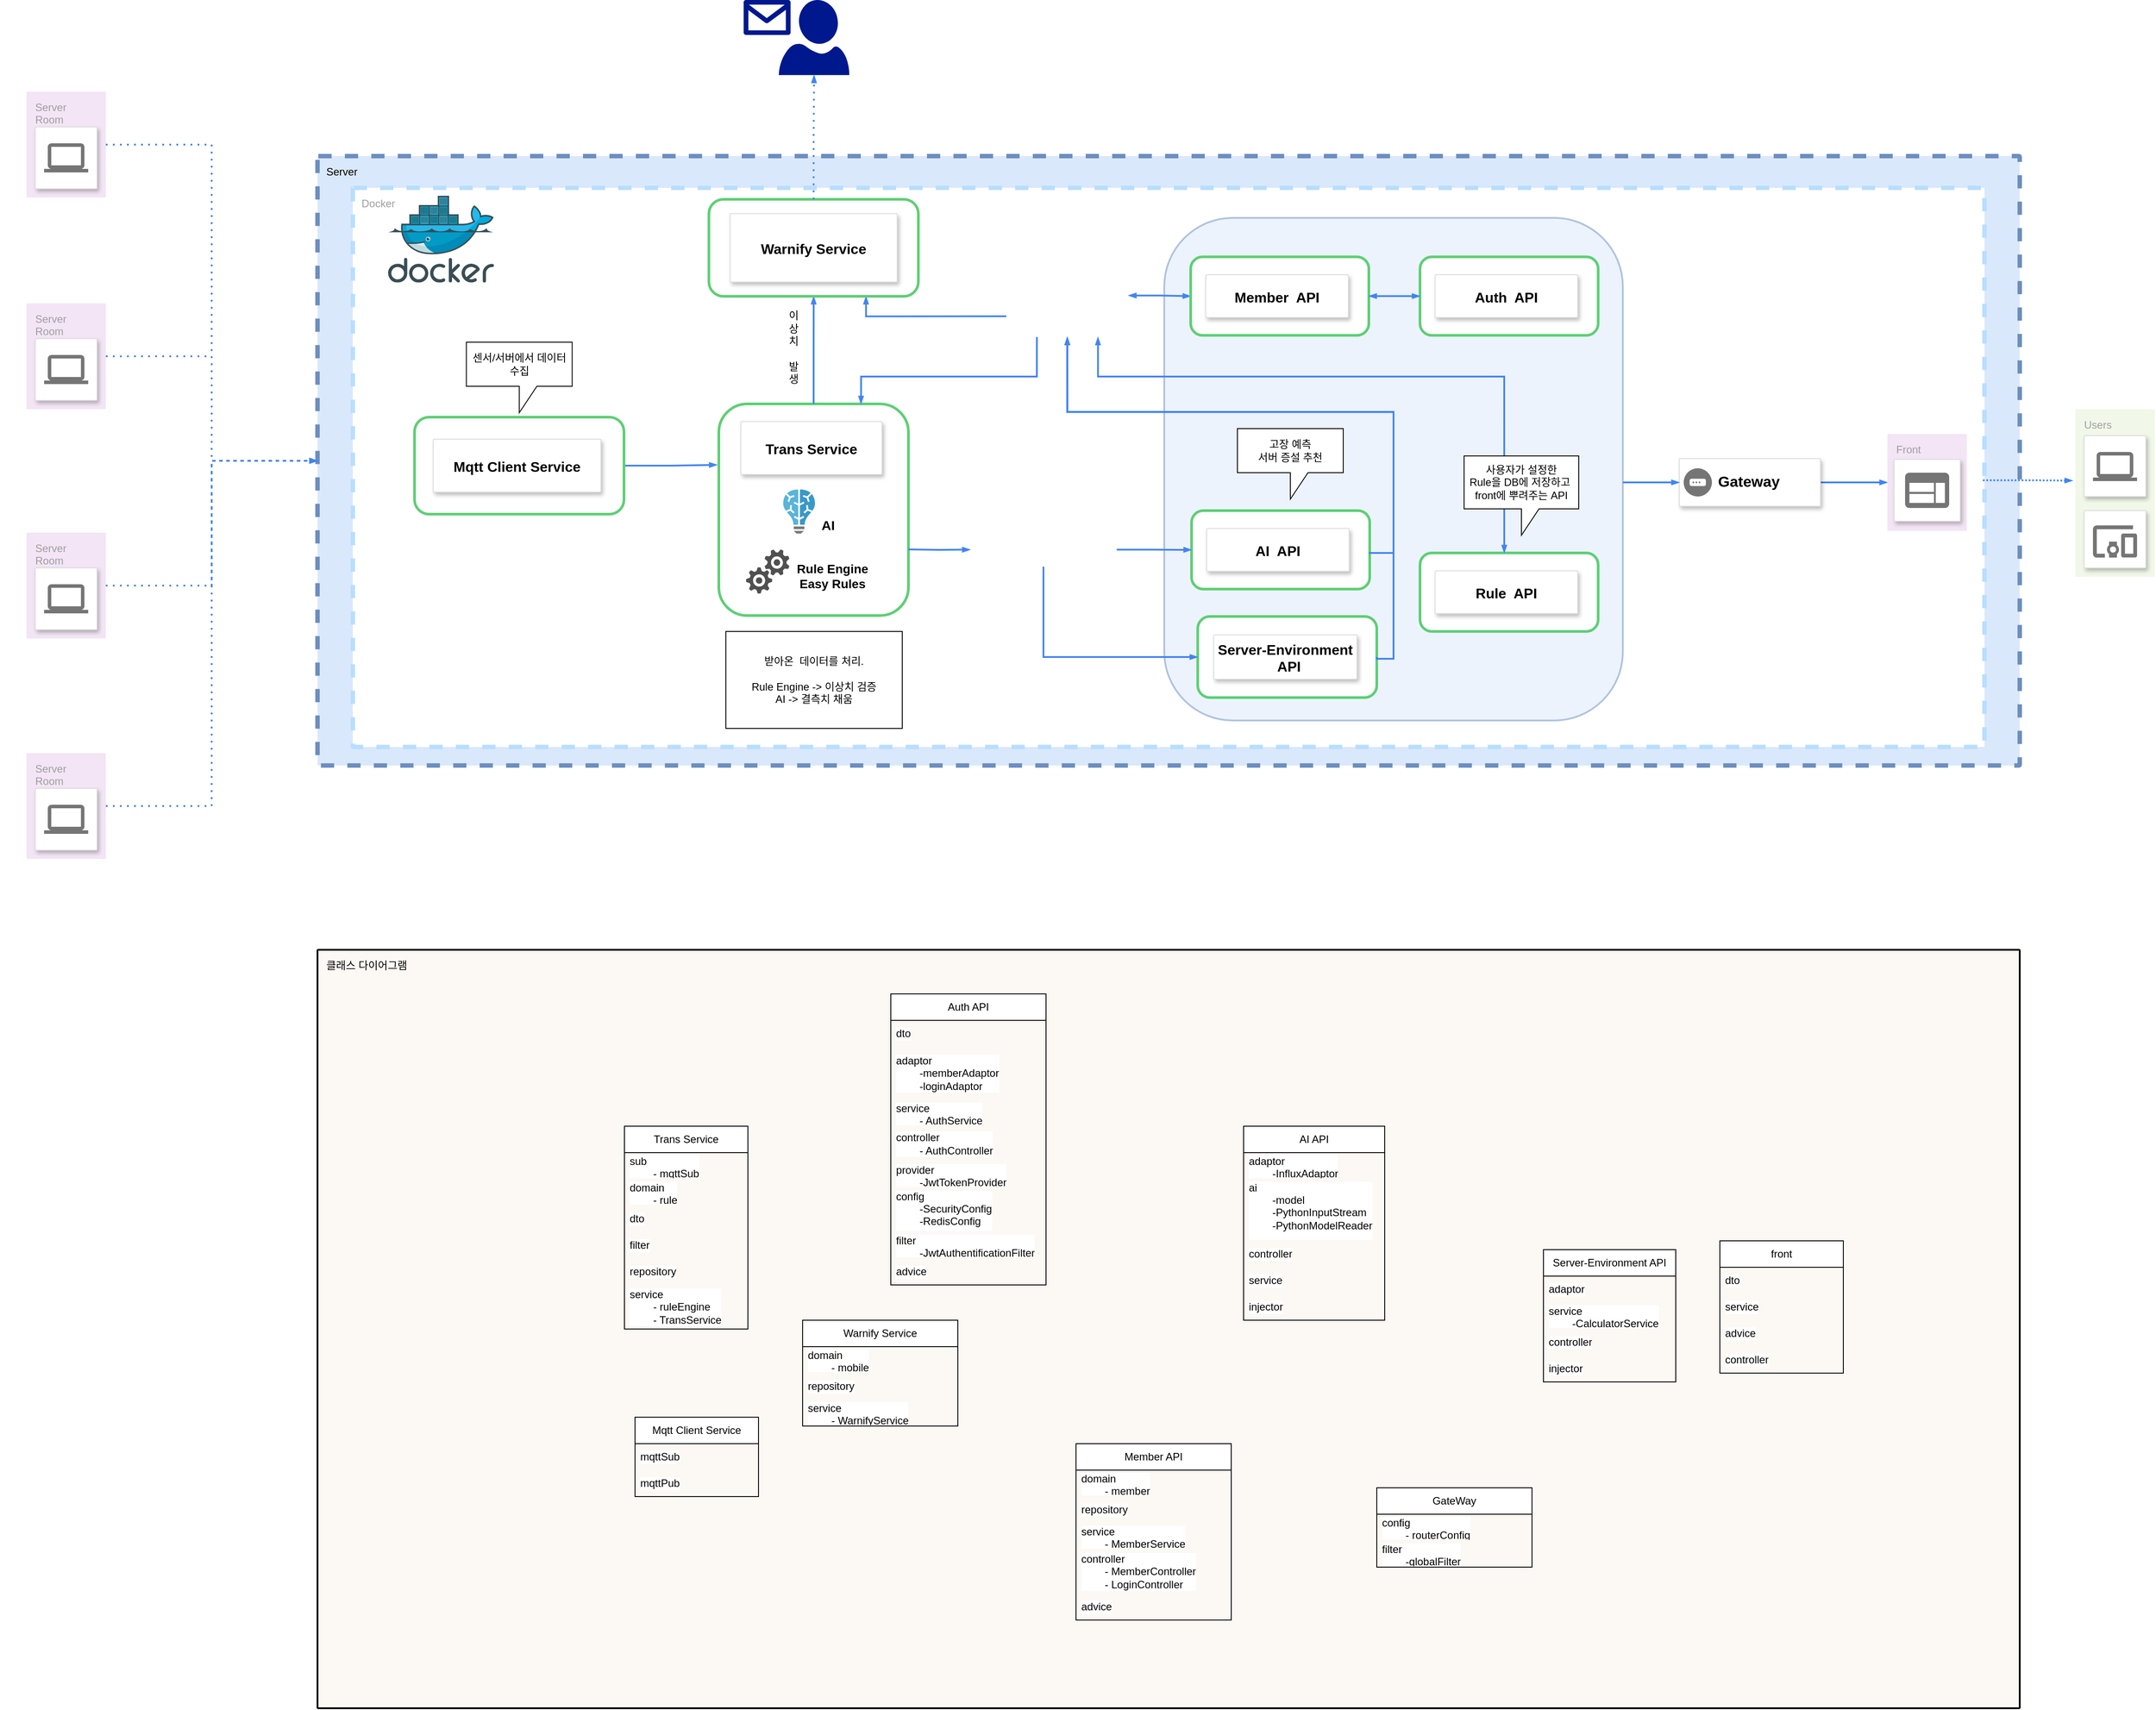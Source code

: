 <mxfile version="26.2.13">
  <diagram id="d1ab7348-05c3-a1e3-ca4d-12c340fd6b49" name="Page-1">
    <mxGraphModel dx="3254" dy="2054" grid="1" gridSize="10" guides="1" tooltips="1" connect="1" arrows="1" fold="1" page="0" pageScale="1" pageWidth="1169" pageHeight="827" background="none" math="0" shadow="0" adaptiveColors="simple">
      <root>
        <mxCell id="0" />
        <mxCell id="1" parent="0" />
        <mxCell id="696WYPcEFye4loeyr3mc-1" value="Server&lt;br&gt;&lt;div&gt;&lt;br&gt;&lt;/div&gt;" style="sketch=0;points=[[0,0,0],[0.25,0,0],[0.5,0,0],[0.75,0,0],[1,0,0],[1,0.25,0],[1,0.5,0],[1,0.75,0],[1,1,0],[0.75,1,0],[0.5,1,0],[0.25,1,0],[0,1,0],[0,0.75,0],[0,0.5,0],[0,0.25,0]];rounded=1;absoluteArcSize=1;arcSize=2;html=1;strokeColor=#6c8ebf;shadow=0;dashed=1;fontSize=12;align=left;verticalAlign=top;spacing=10;spacingTop=-4;whiteSpace=wrap;fillColor=#dae8fc;strokeWidth=5;" parent="1" vertex="1">
          <mxGeometry x="130" y="-10" width="1930" height="691" as="geometry" />
        </mxCell>
        <mxCell id="ItV2FaSNyb-uXS4h-aJt-2" value="Docker&lt;div&gt;&lt;br&gt;&lt;/div&gt;" style="sketch=0;points=[[0,0,0],[0.25,0,0],[0.5,0,0],[0.75,0,0],[1,0,0],[1,0.25,0],[1,0.5,0],[1,0.75,0],[1,1,0],[0.75,1,0],[0.5,1,0],[0.25,1,0],[0,1,0],[0,0.75,0],[0,0.5,0],[0,0.25,0]];rounded=1;absoluteArcSize=1;arcSize=2;html=1;strokeColor=light-dark(#B8DEFF,#EDEDED);gradientColor=none;shadow=0;dashed=1;fontSize=12;fontColor=#9E9E9E;align=left;verticalAlign=top;spacing=10;spacingTop=-4;whiteSpace=wrap;fillColor=default;strokeWidth=5;" parent="1" vertex="1">
          <mxGeometry x="170" y="26" width="1850" height="634" as="geometry" />
        </mxCell>
        <mxCell id="63r2pbOIBmmk4n4JjOok-13" value="" style="rounded=1;whiteSpace=wrap;html=1;strokeColor=#5ECF75;strokeWidth=3;fontColor=#5ECF75;" parent="1" vertex="1">
          <mxGeometry x="585" y="271" width="215" height="240" as="geometry" />
        </mxCell>
        <mxCell id="SU1acnZ5uy_IHtQN52sj-89" style="edgeStyle=orthogonalEdgeStyle;shape=connector;rounded=0;orthogonalLoop=1;jettySize=auto;html=1;dashed=0;strokeColor=#4284F3;strokeWidth=2;align=center;verticalAlign=middle;fontFamily=Helvetica;fontSize=12;fontColor=#000000;labelBackgroundColor=none;startArrow=none;startFill=0;startSize=4;endArrow=blockThin;endFill=1;endSize=4;" parent="1" source="63r2pbOIBmmk4n4JjOok-13" target="63r2pbOIBmmk4n4JjOok-22" edge="1">
          <mxGeometry relative="1" as="geometry">
            <mxPoint x="688.835" y="415.6" as="sourcePoint" />
            <mxPoint x="689" y="523" as="targetPoint" />
          </mxGeometry>
        </mxCell>
        <mxCell id="SU1acnZ5uy_IHtQN52sj-56" value="" style="group" parent="1" vertex="1" connectable="0">
          <mxGeometry x="-200" y="157" width="90" height="120" as="geometry" />
        </mxCell>
        <mxCell id="3ZfG_3-aHI2Txs_DAWEP-421" value="Server&lt;div&gt;Room&lt;/div&gt;" style="rounded=1;absoluteArcSize=1;arcSize=2;html=1;strokeColor=none;gradientColor=none;shadow=0;dashed=0;strokeColor=none;fontSize=12;fontColor=#9E9E9E;align=left;verticalAlign=top;spacing=10;spacingTop=-4;fillColor=#F3E5F5;" parent="SU1acnZ5uy_IHtQN52sj-56" vertex="1">
          <mxGeometry width="90" height="120" as="geometry" />
        </mxCell>
        <mxCell id="3ZfG_3-aHI2Txs_DAWEP-422" value="" style="strokeColor=#dddddd;fillColor=#ffffff;shadow=1;strokeWidth=1;rounded=1;absoluteArcSize=1;arcSize=2;labelPosition=center;verticalLabelPosition=middle;align=center;verticalAlign=bottom;spacingLeft=0;fontColor=#999999;fontSize=12;whiteSpace=wrap;spacingBottom=2;html=1;" parent="SU1acnZ5uy_IHtQN52sj-56" vertex="1">
          <mxGeometry x="10" y="40" width="70" height="70" as="geometry" />
        </mxCell>
        <mxCell id="3ZfG_3-aHI2Txs_DAWEP-423" value="" style="dashed=0;connectable=0;html=1;fillColor=#757575;strokeColor=none;shape=mxgraph.gcp2.laptop;part=1;" parent="3ZfG_3-aHI2Txs_DAWEP-422" vertex="1">
          <mxGeometry x="0.5" width="50" height="33" relative="1" as="geometry">
            <mxPoint x="-25" y="18.5" as="offset" />
          </mxGeometry>
        </mxCell>
        <mxCell id="63r2pbOIBmmk4n4JjOok-1" value="" style="shape=image;verticalLabelPosition=bottom;labelBackgroundColor=default;verticalAlign=top;aspect=fixed;imageAspect=0;image=https://img1.daumcdn.net/thumb/R800x0/?scode=mtistory2&amp;fname=https%3A%2F%2Fblog.kakaocdn.net%2Fdn%2FXJgiE%2FbtsHU6pj7nF%2FYIDEYiz4FnubGAS3pkNEwK%2Fimg.png;" parent="1" vertex="1">
          <mxGeometry x="-230" y="80.0" width="160.33" height="74" as="geometry" />
        </mxCell>
        <mxCell id="63r2pbOIBmmk4n4JjOok-92" style="edgeStyle=orthogonalEdgeStyle;shape=connector;rounded=0;orthogonalLoop=1;jettySize=auto;html=1;dashed=0;strokeColor=#4284F3;strokeWidth=2;align=center;verticalAlign=middle;fontFamily=Helvetica;fontSize=12;fontColor=default;labelBackgroundColor=default;startSize=4;endArrow=blockThin;endFill=1;endSize=4;" parent="1" source="z7NiXECVrPjFXj3bx5df-1" edge="1">
          <mxGeometry relative="1" as="geometry">
            <mxPoint x="1910" y="360.0" as="targetPoint" />
          </mxGeometry>
        </mxCell>
        <mxCell id="z7NiXECVrPjFXj3bx5df-1" value="" style="strokeColor=#dddddd;shadow=1;strokeWidth=1;rounded=1;absoluteArcSize=1;arcSize=2;" parent="1" vertex="1">
          <mxGeometry x="1674" y="333" width="160" height="54" as="geometry" />
        </mxCell>
        <mxCell id="z7NiXECVrPjFXj3bx5df-2" value="&lt;font style=&quot;font-size: 17px;&quot;&gt;&lt;b style=&quot;&quot;&gt;Gateway&lt;/b&gt;&lt;/font&gt;" style="sketch=0;dashed=0;connectable=0;html=1;fillColor=#757575;strokeColor=none;shape=mxgraph.gcp2.gateway;part=1;labelPosition=right;verticalLabelPosition=middle;align=left;verticalAlign=middle;spacingLeft=5;fontSize=12;" parent="z7NiXECVrPjFXj3bx5df-1" vertex="1">
          <mxGeometry y="0.5" width="32" height="32" relative="1" as="geometry">
            <mxPoint x="5" y="-16" as="offset" />
          </mxGeometry>
        </mxCell>
        <mxCell id="63r2pbOIBmmk4n4JjOok-4" value="센서/서버에서 데이터 수집" style="shape=callout;whiteSpace=wrap;html=1;perimeter=calloutPerimeter;" parent="1" vertex="1">
          <mxGeometry x="298.75" y="201" width="120" height="80" as="geometry" />
        </mxCell>
        <mxCell id="63r2pbOIBmmk4n4JjOok-7" value="" style="image;sketch=0;aspect=fixed;html=1;points=[];align=center;fontSize=12;image=img/lib/mscae/Docker.svg;" parent="1" vertex="1">
          <mxGeometry x="210" y="35" width="120" height="98.4" as="geometry" />
        </mxCell>
        <mxCell id="63r2pbOIBmmk4n4JjOok-8" style="edgeStyle=orthogonalEdgeStyle;shape=connector;rounded=0;orthogonalLoop=1;jettySize=auto;html=1;dashed=0;strokeColor=#4284F3;strokeWidth=2;align=center;verticalAlign=middle;fontFamily=Helvetica;fontSize=12;fontColor=#000000;labelBackgroundColor=none;startArrow=none;startFill=0;startSize=4;endArrow=blockThin;endFill=1;endSize=4;exitX=1;exitY=0.5;exitDx=0;exitDy=0;entryX=-0.009;entryY=0.288;entryDx=0;entryDy=0;entryPerimeter=0;" parent="1" source="696WYPcEFye4loeyr3mc-23" target="63r2pbOIBmmk4n4JjOok-13" edge="1">
          <mxGeometry relative="1" as="geometry">
            <mxPoint x="521.29" y="339.75" as="sourcePoint" />
            <mxPoint x="580" y="340" as="targetPoint" />
          </mxGeometry>
        </mxCell>
        <mxCell id="63r2pbOIBmmk4n4JjOok-18" value="Trans Service" style="strokeColor=#dddddd;shadow=1;strokeWidth=1;rounded=1;absoluteArcSize=1;arcSize=2;fontSize=16;fontStyle=1" parent="1" vertex="1">
          <mxGeometry x="610" y="291" width="160" height="60" as="geometry" />
        </mxCell>
        <mxCell id="63r2pbOIBmmk4n4JjOok-19" value="" style="group" parent="1" vertex="1" connectable="0">
          <mxGeometry x="653.51" y="368" width="100" height="60" as="geometry" />
        </mxCell>
        <mxCell id="63r2pbOIBmmk4n4JjOok-14" value="" style="image;sketch=0;aspect=fixed;html=1;points=[];align=center;fontSize=12;image=img/lib/mscae/Batch_AI.svg;" parent="63r2pbOIBmmk4n4JjOok-19" vertex="1">
          <mxGeometry x="4.5" width="36" height="50" as="geometry" />
        </mxCell>
        <mxCell id="63r2pbOIBmmk4n4JjOok-16" value="&lt;font style=&quot;font-size: 15px;&quot;&gt;&lt;b&gt;AI&lt;/b&gt;&lt;/font&gt;" style="text;html=1;align=center;verticalAlign=middle;whiteSpace=wrap;rounded=0;" parent="63r2pbOIBmmk4n4JjOok-19" vertex="1">
          <mxGeometry x="9" y="19.62" width="92" height="40.38" as="geometry" />
        </mxCell>
        <mxCell id="63r2pbOIBmmk4n4JjOok-20" value="" style="group" parent="1" vertex="1" connectable="0">
          <mxGeometry x="616" y="436" width="148" height="50" as="geometry" />
        </mxCell>
        <mxCell id="63r2pbOIBmmk4n4JjOok-9" value="" style="sketch=0;pointerEvents=1;shadow=0;dashed=0;html=1;strokeColor=none;labelPosition=center;verticalLabelPosition=bottom;verticalAlign=top;align=center;fillColor=#505050;shape=mxgraph.mscae.oms.services" parent="63r2pbOIBmmk4n4JjOok-20" vertex="1">
          <mxGeometry width="49" height="50" as="geometry" />
        </mxCell>
        <mxCell id="63r2pbOIBmmk4n4JjOok-15" value="&lt;font style=&quot;font-size: 14px;&quot;&gt;&lt;b style=&quot;&quot;&gt;Rule Engine&lt;/b&gt;&lt;/font&gt;&lt;div&gt;&lt;font style=&quot;font-size: 14px;&quot;&gt;&lt;b style=&quot;&quot;&gt;Easy Rules&lt;/b&gt;&lt;/font&gt;&lt;/div&gt;" style="text;html=1;align=center;verticalAlign=middle;whiteSpace=wrap;rounded=0;" parent="63r2pbOIBmmk4n4JjOok-20" vertex="1">
          <mxGeometry x="48" y="9.62" width="100" height="40.38" as="geometry" />
        </mxCell>
        <mxCell id="63r2pbOIBmmk4n4JjOok-23" value="이&lt;div&gt;상&lt;/div&gt;&lt;div&gt;치&lt;/div&gt;&lt;div&gt;&lt;br&gt;&lt;/div&gt;&lt;div&gt;발&lt;/div&gt;&lt;div&gt;생&lt;/div&gt;" style="text;html=1;align=center;verticalAlign=middle;whiteSpace=wrap;rounded=0;" parent="1" vertex="1">
          <mxGeometry x="640" y="157" width="60" height="100" as="geometry" />
        </mxCell>
        <mxCell id="63r2pbOIBmmk4n4JjOok-29" value="" style="sketch=0;aspect=fixed;pointerEvents=1;shadow=0;dashed=0;html=1;strokeColor=none;labelPosition=center;verticalLabelPosition=bottom;verticalAlign=top;align=center;fillColor=#00188D;shape=mxgraph.azure.message2;fontFamily=Helvetica;fontSize=12;fontColor=default;labelBackgroundColor=default;" parent="1" vertex="1">
          <mxGeometry x="613" y="-187" width="53.51" height="39.6" as="geometry" />
        </mxCell>
        <mxCell id="63r2pbOIBmmk4n4JjOok-31" value="" style="sketch=0;aspect=fixed;pointerEvents=1;shadow=0;dashed=0;html=1;strokeColor=none;labelPosition=center;verticalLabelPosition=bottom;verticalAlign=top;align=center;fillColor=#00188D;shape=mxgraph.azure.user;fontFamily=Helvetica;fontSize=12;fontColor=default;labelBackgroundColor=default;" parent="1" vertex="1">
          <mxGeometry x="653" y="-187" width="80" height="85.1" as="geometry" />
        </mxCell>
        <mxCell id="63r2pbOIBmmk4n4JjOok-82" value="" style="rounded=1;whiteSpace=wrap;html=1;fontFamily=Helvetica;fontSize=12;labelBackgroundColor=default;strokeWidth=2;fillColor=#dae8fc;strokeColor=#6c8ebf;opacity=50;" parent="1" vertex="1">
          <mxGeometry x="1090" y="60" width="520" height="570" as="geometry" />
        </mxCell>
        <mxCell id="63r2pbOIBmmk4n4JjOok-73" style="edgeStyle=orthogonalEdgeStyle;shape=connector;rounded=0;orthogonalLoop=1;jettySize=auto;html=1;exitX=1;exitY=0.5;exitDx=0;exitDy=0;dashed=0;strokeColor=#4284F3;strokeWidth=2;align=center;verticalAlign=middle;fontFamily=Helvetica;fontSize=12;fontColor=default;labelBackgroundColor=default;startSize=4;endArrow=blockThin;endFill=1;endSize=4;startArrow=blockThin;startFill=1;" parent="1" source="63r2pbOIBmmk4n4JjOok-33" target="63r2pbOIBmmk4n4JjOok-67" edge="1">
          <mxGeometry relative="1" as="geometry" />
        </mxCell>
        <mxCell id="td_Av-m55YhvbqWWsZaj-10" style="edgeStyle=orthogonalEdgeStyle;shape=connector;rounded=0;orthogonalLoop=1;jettySize=auto;html=1;entryX=0.75;entryY=1;entryDx=0;entryDy=0;dashed=0;strokeColor=#4284F3;strokeWidth=2;align=center;verticalAlign=middle;fontFamily=Helvetica;fontSize=12;fontColor=default;labelBackgroundColor=default;startSize=4;endArrow=blockThin;endFill=1;endSize=4;exitX=0;exitY=0.75;exitDx=0;exitDy=0;" edge="1" parent="1" source="63r2pbOIBmmk4n4JjOok-33" target="63r2pbOIBmmk4n4JjOok-22">
          <mxGeometry relative="1" as="geometry">
            <Array as="points">
              <mxPoint x="752" y="172" />
            </Array>
          </mxGeometry>
        </mxCell>
        <mxCell id="td_Av-m55YhvbqWWsZaj-11" style="edgeStyle=orthogonalEdgeStyle;shape=connector;rounded=0;orthogonalLoop=1;jettySize=auto;html=1;entryX=0.75;entryY=0;entryDx=0;entryDy=0;dashed=0;strokeColor=#4284F3;strokeWidth=2;align=center;verticalAlign=middle;fontFamily=Helvetica;fontSize=12;fontColor=default;labelBackgroundColor=default;startSize=4;endArrow=blockThin;endFill=1;endSize=4;exitX=0.25;exitY=1;exitDx=0;exitDy=0;" edge="1" parent="1" source="63r2pbOIBmmk4n4JjOok-33" target="63r2pbOIBmmk4n4JjOok-13">
          <mxGeometry relative="1" as="geometry">
            <mxPoint x="890" y="180" as="sourcePoint" />
            <Array as="points">
              <mxPoint x="946" y="240" />
              <mxPoint x="746" y="240" />
            </Array>
          </mxGeometry>
        </mxCell>
        <mxCell id="63r2pbOIBmmk4n4JjOok-33" value="" style="shape=image;verticalLabelPosition=bottom;labelBackgroundColor=default;verticalAlign=top;aspect=fixed;imageAspect=0;image=https://i.namu.wiki/i/vkGpBcmks1_NcJW0HUFa6jlwlM6h11B-8nxRRX4bYC703H4nLo7j4dQdRCC32gz8Q-BqRcAnQgFSXMjB8jPohg.svg;" parent="1" vertex="1">
          <mxGeometry x="911" y="101" width="138.51" height="94.25" as="geometry" />
        </mxCell>
        <mxCell id="63r2pbOIBmmk4n4JjOok-40" value="" style="group" parent="1" vertex="1" connectable="0">
          <mxGeometry x="573.75" y="39" width="237.5" height="110" as="geometry" />
        </mxCell>
        <mxCell id="63r2pbOIBmmk4n4JjOok-22" value="" style="rounded=1;whiteSpace=wrap;html=1;strokeColor=#5ECF75;strokeWidth=3;fontColor=#5ECF75;" parent="63r2pbOIBmmk4n4JjOok-40" vertex="1">
          <mxGeometry width="237.5" height="110" as="geometry" />
        </mxCell>
        <mxCell id="SU1acnZ5uy_IHtQN52sj-86" value="Warnify Service" style="strokeColor=#dddddd;shadow=1;strokeWidth=1;rounded=1;absoluteArcSize=1;arcSize=2;fontSize=16;fontStyle=1" parent="63r2pbOIBmmk4n4JjOok-40" vertex="1">
          <mxGeometry x="24.06" y="16.25" width="189.38" height="77.5" as="geometry" />
        </mxCell>
        <mxCell id="63r2pbOIBmmk4n4JjOok-41" value="" style="group" parent="1" vertex="1" connectable="0">
          <mxGeometry x="1121" y="392" width="202" height="89" as="geometry" />
        </mxCell>
        <mxCell id="63r2pbOIBmmk4n4JjOok-42" value="" style="rounded=1;whiteSpace=wrap;html=1;strokeColor=#5ECF75;strokeWidth=3;fontColor=#5ECF75;" parent="63r2pbOIBmmk4n4JjOok-41" vertex="1">
          <mxGeometry width="202" height="89" as="geometry" />
        </mxCell>
        <mxCell id="63r2pbOIBmmk4n4JjOok-43" value="AI  API" style="strokeColor=#dddddd;shadow=1;strokeWidth=1;rounded=1;absoluteArcSize=1;arcSize=2;fontSize=16;fontStyle=1" parent="63r2pbOIBmmk4n4JjOok-41" vertex="1">
          <mxGeometry x="17.156" y="20.227" width="161.6" height="48.545" as="geometry" />
        </mxCell>
        <mxCell id="63r2pbOIBmmk4n4JjOok-46" value="" style="group" parent="1" vertex="1" connectable="0">
          <mxGeometry x="1128" y="512" width="203" height="92" as="geometry" />
        </mxCell>
        <mxCell id="63r2pbOIBmmk4n4JjOok-47" value="" style="rounded=1;whiteSpace=wrap;html=1;strokeColor=#5ECF75;strokeWidth=3;fontColor=#5ECF75;" parent="63r2pbOIBmmk4n4JjOok-46" vertex="1">
          <mxGeometry width="203" height="92" as="geometry" />
        </mxCell>
        <mxCell id="63r2pbOIBmmk4n4JjOok-48" value="Server-Environment&#xa;  API" style="strokeColor=#dddddd;shadow=1;strokeWidth=1;rounded=1;absoluteArcSize=1;arcSize=2;fontSize=16;fontStyle=1" parent="63r2pbOIBmmk4n4JjOok-46" vertex="1">
          <mxGeometry x="18.163" y="20.909" width="162.4" height="50.182" as="geometry" />
        </mxCell>
        <mxCell id="63r2pbOIBmmk4n4JjOok-66" value="" style="group" parent="1" vertex="1" connectable="0">
          <mxGeometry x="1120" y="104.25" width="760" height="540" as="geometry" />
        </mxCell>
        <mxCell id="63r2pbOIBmmk4n4JjOok-67" value="" style="rounded=1;whiteSpace=wrap;html=1;strokeColor=#5ECF75;strokeWidth=3;fontColor=#5ECF75;" parent="63r2pbOIBmmk4n4JjOok-66" vertex="1">
          <mxGeometry width="202" height="89" as="geometry" />
        </mxCell>
        <mxCell id="63r2pbOIBmmk4n4JjOok-68" value="Member  API" style="strokeColor=#dddddd;shadow=1;strokeWidth=1;rounded=1;absoluteArcSize=1;arcSize=2;fontSize=16;fontStyle=1" parent="63r2pbOIBmmk4n4JjOok-66" vertex="1">
          <mxGeometry x="17.156" y="20.227" width="161.6" height="48.545" as="geometry" />
        </mxCell>
        <mxCell id="EkzP0QfGhUGIamZ0Ms36-2" value="" style="edgeStyle=orthogonalEdgeStyle;fontSize=12;html=1;endArrow=blockThin;endFill=1;rounded=0;strokeWidth=2;endSize=4;startSize=4;dashed=0;strokeColor=#4284F3;" parent="63r2pbOIBmmk4n4JjOok-66" target="63r2pbOIBmmk4n4JjOok-33" edge="1">
          <mxGeometry width="100" relative="1" as="geometry">
            <mxPoint x="202" y="335.75" as="sourcePoint" />
            <mxPoint x="302" y="335.75" as="targetPoint" />
            <Array as="points">
              <mxPoint x="230" y="336" />
              <mxPoint x="230" y="176" />
              <mxPoint x="-140" y="176" />
            </Array>
          </mxGeometry>
        </mxCell>
        <mxCell id="63r2pbOIBmmk4n4JjOok-69" value="" style="group" parent="1" vertex="1" connectable="0">
          <mxGeometry x="1380" y="104.25" width="202" height="89" as="geometry" />
        </mxCell>
        <mxCell id="63r2pbOIBmmk4n4JjOok-70" value="" style="rounded=1;whiteSpace=wrap;html=1;strokeColor=#5ECF75;strokeWidth=3;fontColor=#5ECF75;" parent="63r2pbOIBmmk4n4JjOok-69" vertex="1">
          <mxGeometry width="202" height="89" as="geometry" />
        </mxCell>
        <mxCell id="63r2pbOIBmmk4n4JjOok-71" value="Auth  API" style="strokeColor=#dddddd;shadow=1;strokeWidth=1;rounded=1;absoluteArcSize=1;arcSize=2;fontSize=16;fontStyle=1" parent="63r2pbOIBmmk4n4JjOok-69" vertex="1">
          <mxGeometry x="17.156" y="20.227" width="161.6" height="48.545" as="geometry" />
        </mxCell>
        <mxCell id="63r2pbOIBmmk4n4JjOok-74" style="edgeStyle=orthogonalEdgeStyle;shape=connector;rounded=0;orthogonalLoop=1;jettySize=auto;html=1;exitX=1;exitY=0.5;exitDx=0;exitDy=0;entryX=0;entryY=0.5;entryDx=0;entryDy=0;dashed=0;strokeColor=#4284F3;strokeWidth=2;align=center;verticalAlign=middle;fontFamily=Helvetica;fontSize=12;fontColor=default;labelBackgroundColor=default;startSize=4;endArrow=blockThin;endFill=1;endSize=4;startArrow=blockThin;startFill=1;" parent="1" source="63r2pbOIBmmk4n4JjOok-67" target="63r2pbOIBmmk4n4JjOok-70" edge="1">
          <mxGeometry relative="1" as="geometry" />
        </mxCell>
        <mxCell id="63r2pbOIBmmk4n4JjOok-76" value="고장 예측&lt;div&gt;서버 증설 추천&lt;/div&gt;" style="shape=callout;whiteSpace=wrap;html=1;perimeter=calloutPerimeter;" parent="1" vertex="1">
          <mxGeometry x="1173" y="299" width="120" height="80" as="geometry" />
        </mxCell>
        <mxCell id="63r2pbOIBmmk4n4JjOok-80" value="" style="group" parent="1" vertex="1" connectable="0">
          <mxGeometry x="1910" y="305" width="90.0" height="110" as="geometry" />
        </mxCell>
        <mxCell id="z7NiXECVrPjFXj3bx5df-53" value="Front&lt;div&gt;&lt;br&gt;&lt;/div&gt;" style="rounded=1;absoluteArcSize=1;arcSize=2;html=1;strokeColor=none;gradientColor=none;shadow=0;dashed=0;strokeColor=none;fontSize=12;fontColor=#9E9E9E;align=left;verticalAlign=top;spacing=10;spacingTop=-4;fillColor=#F3E5F5;" parent="63r2pbOIBmmk4n4JjOok-80" vertex="1">
          <mxGeometry width="90" height="110" as="geometry" />
        </mxCell>
        <mxCell id="z7NiXECVrPjFXj3bx5df-51" value="" style="strokeColor=#dddddd;shadow=1;strokeWidth=1;rounded=1;absoluteArcSize=1;arcSize=2;labelPosition=center;verticalLabelPosition=middle;align=center;verticalAlign=bottom;spacingLeft=0;fontColor=#999999;fontSize=12;whiteSpace=wrap;spacingBottom=2;html=1;" parent="63r2pbOIBmmk4n4JjOok-80" vertex="1">
          <mxGeometry x="7.5" y="29" width="75" height="70" as="geometry" />
        </mxCell>
        <mxCell id="z7NiXECVrPjFXj3bx5df-52" value="" style="sketch=0;dashed=0;connectable=0;html=1;fillColor=#757575;strokeColor=none;shape=mxgraph.gcp2.application;part=1;" parent="z7NiXECVrPjFXj3bx5df-51" vertex="1">
          <mxGeometry x="0.5" width="50" height="40" relative="1" as="geometry">
            <mxPoint x="-25" y="15" as="offset" />
          </mxGeometry>
        </mxCell>
        <mxCell id="63r2pbOIBmmk4n4JjOok-81" value="" style="group" parent="1" vertex="1" connectable="0">
          <mxGeometry x="2123.03" y="277" width="90" height="190" as="geometry" />
        </mxCell>
        <mxCell id="3ZfG_3-aHI2Txs_DAWEP-417" value="Users" style="rounded=1;absoluteArcSize=1;arcSize=2;html=1;strokeColor=none;gradientColor=none;shadow=0;dashed=0;strokeColor=none;fontSize=12;fontColor=#9E9E9E;align=left;verticalAlign=top;spacing=10;spacingTop=-4;fillColor=#F1F8E9;" parent="63r2pbOIBmmk4n4JjOok-81" vertex="1">
          <mxGeometry width="90" height="190" as="geometry" />
        </mxCell>
        <mxCell id="3ZfG_3-aHI2Txs_DAWEP-447" value="" style="strokeColor=#dddddd;fillColor=#ffffff;shadow=1;strokeWidth=1;rounded=1;absoluteArcSize=1;arcSize=2;labelPosition=center;verticalLabelPosition=middle;align=center;verticalAlign=bottom;spacingLeft=0;fontColor=#999999;fontSize=12;whiteSpace=wrap;spacingBottom=2;html=1;" parent="63r2pbOIBmmk4n4JjOok-81" vertex="1">
          <mxGeometry x="10" y="30" width="70" height="69" as="geometry" />
        </mxCell>
        <mxCell id="3ZfG_3-aHI2Txs_DAWEP-448" value="" style="dashed=0;connectable=0;html=1;fillColor=#757575;strokeColor=none;shape=mxgraph.gcp2.laptop;part=1;" parent="3ZfG_3-aHI2Txs_DAWEP-447" vertex="1">
          <mxGeometry x="0.5" width="50" height="33" relative="1" as="geometry">
            <mxPoint x="-25" y="18.5" as="offset" />
          </mxGeometry>
        </mxCell>
        <mxCell id="3ZfG_3-aHI2Txs_DAWEP-450" value="" style="strokeColor=#dddddd;fillColor=#ffffff;shadow=1;strokeWidth=1;rounded=1;absoluteArcSize=1;arcSize=2;labelPosition=center;verticalLabelPosition=middle;align=center;verticalAlign=bottom;spacingLeft=0;fontColor=#999999;fontSize=12;whiteSpace=wrap;spacingBottom=2;html=1;" parent="63r2pbOIBmmk4n4JjOok-81" vertex="1">
          <mxGeometry x="10" y="115" width="70" height="65" as="geometry" />
        </mxCell>
        <mxCell id="3ZfG_3-aHI2Txs_DAWEP-451" value="" style="dashed=0;connectable=0;html=1;fillColor=#757575;strokeColor=none;shape=mxgraph.gcp2.mobile_devices;part=1;" parent="3ZfG_3-aHI2Txs_DAWEP-450" vertex="1">
          <mxGeometry x="0.5" width="50" height="36.5" relative="1" as="geometry">
            <mxPoint x="-25" y="16.75" as="offset" />
          </mxGeometry>
        </mxCell>
        <mxCell id="63r2pbOIBmmk4n4JjOok-91" style="edgeStyle=orthogonalEdgeStyle;shape=connector;rounded=0;orthogonalLoop=1;jettySize=auto;html=1;dashed=0;strokeColor=#4284F3;strokeWidth=2;align=center;verticalAlign=middle;fontFamily=Helvetica;fontSize=12;fontColor=default;labelBackgroundColor=default;startSize=4;endArrow=none;endFill=1;endSize=4;startArrow=blockThin;startFill=1;" parent="1" source="z7NiXECVrPjFXj3bx5df-1" edge="1">
          <mxGeometry relative="1" as="geometry">
            <mxPoint x="1610" y="360" as="targetPoint" />
          </mxGeometry>
        </mxCell>
        <mxCell id="63r2pbOIBmmk4n4JjOok-94" style="edgeStyle=orthogonalEdgeStyle;shape=connector;rounded=0;orthogonalLoop=1;jettySize=auto;html=1;entryX=-0.034;entryY=0.426;entryDx=0;entryDy=0;entryPerimeter=0;dashed=1;strokeColor=#4284F3;strokeWidth=2;align=center;verticalAlign=middle;fontFamily=Helvetica;fontSize=12;fontColor=default;labelBackgroundColor=default;startSize=4;endArrow=blockThin;endFill=1;endSize=4;dashPattern=1 1;exitX=0.999;exitY=0.523;exitDx=0;exitDy=0;exitPerimeter=0;" parent="1" source="ItV2FaSNyb-uXS4h-aJt-2" target="3ZfG_3-aHI2Txs_DAWEP-417" edge="1">
          <mxGeometry relative="1" as="geometry" />
        </mxCell>
        <mxCell id="EkzP0QfGhUGIamZ0Ms36-5" value="" style="edgeStyle=orthogonalEdgeStyle;fontSize=12;html=1;endArrow=blockThin;endFill=1;rounded=0;strokeWidth=2;endSize=4;startSize=4;dashed=0;strokeColor=#4284F3;exitX=1;exitY=0.5;exitDx=0;exitDy=0;entryX=0.5;entryY=1;entryDx=0;entryDy=0;" parent="1" source="63r2pbOIBmmk4n4JjOok-47" target="63r2pbOIBmmk4n4JjOok-33" edge="1">
          <mxGeometry width="100" relative="1" as="geometry">
            <mxPoint x="1332" y="450" as="sourcePoint" />
            <mxPoint x="990" y="205.25" as="targetPoint" />
            <Array as="points">
              <mxPoint x="1331" y="560" />
              <mxPoint x="1350" y="560" />
              <mxPoint x="1350" y="280" />
              <mxPoint x="980" y="280" />
            </Array>
          </mxGeometry>
        </mxCell>
        <mxCell id="696WYPcEFye4loeyr3mc-3" value="" style="group" parent="1" vertex="1" connectable="0">
          <mxGeometry x="-200" y="417" width="90" height="120" as="geometry" />
        </mxCell>
        <mxCell id="696WYPcEFye4loeyr3mc-4" value="Server&lt;div&gt;Room&lt;/div&gt;" style="rounded=1;absoluteArcSize=1;arcSize=2;html=1;strokeColor=none;gradientColor=none;shadow=0;dashed=0;strokeColor=none;fontSize=12;fontColor=#9E9E9E;align=left;verticalAlign=top;spacing=10;spacingTop=-4;fillColor=#F3E5F5;" parent="696WYPcEFye4loeyr3mc-3" vertex="1">
          <mxGeometry width="90" height="120" as="geometry" />
        </mxCell>
        <mxCell id="696WYPcEFye4loeyr3mc-5" value="" style="strokeColor=#dddddd;fillColor=#ffffff;shadow=1;strokeWidth=1;rounded=1;absoluteArcSize=1;arcSize=2;labelPosition=center;verticalLabelPosition=middle;align=center;verticalAlign=bottom;spacingLeft=0;fontColor=#999999;fontSize=12;whiteSpace=wrap;spacingBottom=2;html=1;" parent="696WYPcEFye4loeyr3mc-3" vertex="1">
          <mxGeometry x="10" y="40" width="70" height="70" as="geometry" />
        </mxCell>
        <mxCell id="696WYPcEFye4loeyr3mc-6" value="" style="dashed=0;connectable=0;html=1;fillColor=#757575;strokeColor=none;shape=mxgraph.gcp2.laptop;part=1;" parent="696WYPcEFye4loeyr3mc-5" vertex="1">
          <mxGeometry x="0.5" width="50" height="33" relative="1" as="geometry">
            <mxPoint x="-25" y="18.5" as="offset" />
          </mxGeometry>
        </mxCell>
        <mxCell id="696WYPcEFye4loeyr3mc-7" value="" style="shape=image;verticalLabelPosition=bottom;labelBackgroundColor=default;verticalAlign=top;aspect=fixed;imageAspect=0;image=https://img1.daumcdn.net/thumb/R800x0/?scode=mtistory2&amp;fname=https%3A%2F%2Fblog.kakaocdn.net%2Fdn%2FXJgiE%2FbtsHU6pj7nF%2FYIDEYiz4FnubGAS3pkNEwK%2Fimg.png;" parent="1" vertex="1">
          <mxGeometry x="-230" y="340" width="160.33" height="74" as="geometry" />
        </mxCell>
        <mxCell id="696WYPcEFye4loeyr3mc-8" value="" style="group" parent="1" vertex="1" connectable="0">
          <mxGeometry x="-200" y="-83" width="90" height="120" as="geometry" />
        </mxCell>
        <mxCell id="696WYPcEFye4loeyr3mc-9" value="Server&lt;div&gt;Room&lt;/div&gt;" style="rounded=1;absoluteArcSize=1;arcSize=2;html=1;strokeColor=none;gradientColor=none;shadow=0;dashed=0;strokeColor=none;fontSize=12;fontColor=#9E9E9E;align=left;verticalAlign=top;spacing=10;spacingTop=-4;fillColor=#F3E5F5;" parent="696WYPcEFye4loeyr3mc-8" vertex="1">
          <mxGeometry width="90" height="120" as="geometry" />
        </mxCell>
        <mxCell id="696WYPcEFye4loeyr3mc-10" value="" style="strokeColor=#dddddd;fillColor=#ffffff;shadow=1;strokeWidth=1;rounded=1;absoluteArcSize=1;arcSize=2;labelPosition=center;verticalLabelPosition=middle;align=center;verticalAlign=bottom;spacingLeft=0;fontColor=#999999;fontSize=12;whiteSpace=wrap;spacingBottom=2;html=1;" parent="696WYPcEFye4loeyr3mc-8" vertex="1">
          <mxGeometry x="10" y="40" width="70" height="70" as="geometry" />
        </mxCell>
        <mxCell id="696WYPcEFye4loeyr3mc-11" value="" style="dashed=0;connectable=0;html=1;fillColor=#757575;strokeColor=none;shape=mxgraph.gcp2.laptop;part=1;" parent="696WYPcEFye4loeyr3mc-10" vertex="1">
          <mxGeometry x="0.5" width="50" height="33" relative="1" as="geometry">
            <mxPoint x="-25" y="18.5" as="offset" />
          </mxGeometry>
        </mxCell>
        <mxCell id="696WYPcEFye4loeyr3mc-12" value="" style="shape=image;verticalLabelPosition=bottom;labelBackgroundColor=default;verticalAlign=top;aspect=fixed;imageAspect=0;image=https://img1.daumcdn.net/thumb/R800x0/?scode=mtistory2&amp;fname=https%3A%2F%2Fblog.kakaocdn.net%2Fdn%2FXJgiE%2FbtsHU6pj7nF%2FYIDEYiz4FnubGAS3pkNEwK%2Fimg.png;" parent="1" vertex="1">
          <mxGeometry x="-230" y="-160" width="160.33" height="74" as="geometry" />
        </mxCell>
        <mxCell id="696WYPcEFye4loeyr3mc-13" value="" style="group" parent="1" vertex="1" connectable="0">
          <mxGeometry x="-200" y="667" width="90" height="120" as="geometry" />
        </mxCell>
        <mxCell id="696WYPcEFye4loeyr3mc-14" value="Server&lt;div&gt;Room&lt;/div&gt;" style="rounded=1;absoluteArcSize=1;arcSize=2;html=1;strokeColor=none;gradientColor=none;shadow=0;dashed=0;strokeColor=none;fontSize=12;fontColor=#9E9E9E;align=left;verticalAlign=top;spacing=10;spacingTop=-4;fillColor=#F3E5F5;" parent="696WYPcEFye4loeyr3mc-13" vertex="1">
          <mxGeometry width="90" height="120" as="geometry" />
        </mxCell>
        <mxCell id="696WYPcEFye4loeyr3mc-15" value="" style="strokeColor=#dddddd;fillColor=#ffffff;shadow=1;strokeWidth=1;rounded=1;absoluteArcSize=1;arcSize=2;labelPosition=center;verticalLabelPosition=middle;align=center;verticalAlign=bottom;spacingLeft=0;fontColor=#999999;fontSize=12;whiteSpace=wrap;spacingBottom=2;html=1;" parent="696WYPcEFye4loeyr3mc-13" vertex="1">
          <mxGeometry x="10" y="40" width="70" height="70" as="geometry" />
        </mxCell>
        <mxCell id="696WYPcEFye4loeyr3mc-16" value="" style="dashed=0;connectable=0;html=1;fillColor=#757575;strokeColor=none;shape=mxgraph.gcp2.laptop;part=1;" parent="696WYPcEFye4loeyr3mc-15" vertex="1">
          <mxGeometry x="0.5" width="50" height="33" relative="1" as="geometry">
            <mxPoint x="-25" y="18.5" as="offset" />
          </mxGeometry>
        </mxCell>
        <mxCell id="696WYPcEFye4loeyr3mc-17" value="" style="shape=image;verticalLabelPosition=bottom;labelBackgroundColor=default;verticalAlign=top;aspect=fixed;imageAspect=0;image=https://img1.daumcdn.net/thumb/R800x0/?scode=mtistory2&amp;fname=https%3A%2F%2Fblog.kakaocdn.net%2Fdn%2FXJgiE%2FbtsHU6pj7nF%2FYIDEYiz4FnubGAS3pkNEwK%2Fimg.png;" parent="1" vertex="1">
          <mxGeometry x="-230" y="590" width="160.33" height="74" as="geometry" />
        </mxCell>
        <mxCell id="696WYPcEFye4loeyr3mc-19" value="" style="edgeStyle=orthogonalEdgeStyle;fontSize=12;html=1;endArrow=blockThin;endFill=1;rounded=0;strokeWidth=2;endSize=4;startSize=4;dashed=1;dashPattern=1 3;strokeColor=#4284F3;entryX=0;entryY=0.5;entryDx=0;entryDy=0;entryPerimeter=0;" parent="1" source="696WYPcEFye4loeyr3mc-9" target="696WYPcEFye4loeyr3mc-1" edge="1">
          <mxGeometry width="100" relative="1" as="geometry">
            <mxPoint x="-80" y="10" as="sourcePoint" />
            <mxPoint x="60" y="200" as="targetPoint" />
            <Array as="points">
              <mxPoint x="10" y="-23" />
              <mxPoint x="10" y="336" />
            </Array>
          </mxGeometry>
        </mxCell>
        <mxCell id="696WYPcEFye4loeyr3mc-20" value="" style="edgeStyle=orthogonalEdgeStyle;fontSize=12;html=1;endArrow=blockThin;endFill=1;rounded=0;strokeWidth=2;endSize=4;startSize=4;dashed=1;dashPattern=1 3;strokeColor=#4284F3;entryX=0;entryY=0.5;entryDx=0;entryDy=0;entryPerimeter=0;" parent="1" source="3ZfG_3-aHI2Txs_DAWEP-421" target="696WYPcEFye4loeyr3mc-1" edge="1">
          <mxGeometry width="100" relative="1" as="geometry">
            <mxPoint x="-110" y="230" as="sourcePoint" />
            <mxPoint x="-10" y="230" as="targetPoint" />
          </mxGeometry>
        </mxCell>
        <mxCell id="696WYPcEFye4loeyr3mc-21" value="" style="group" parent="1" vertex="1" connectable="0">
          <mxGeometry x="240" y="286" width="237.5" height="110" as="geometry" />
        </mxCell>
        <mxCell id="696WYPcEFye4loeyr3mc-23" value="" style="rounded=1;whiteSpace=wrap;html=1;strokeColor=#5ECF75;strokeWidth=3;fontColor=#5ECF75;" parent="696WYPcEFye4loeyr3mc-21" vertex="1">
          <mxGeometry width="237.5" height="110" as="geometry" />
        </mxCell>
        <mxCell id="696WYPcEFye4loeyr3mc-24" value="Mqtt Client Service" style="strokeColor=#dddddd;shadow=1;strokeWidth=1;rounded=1;absoluteArcSize=1;arcSize=2;fontSize=16;fontStyle=1" parent="696WYPcEFye4loeyr3mc-21" vertex="1">
          <mxGeometry x="21.25" y="25" width="190" height="60" as="geometry" />
        </mxCell>
        <mxCell id="696WYPcEFye4loeyr3mc-25" value="" style="edgeStyle=orthogonalEdgeStyle;fontSize=12;html=1;endArrow=blockThin;endFill=1;rounded=0;strokeWidth=2;endSize=4;startSize=4;dashed=1;dashPattern=1 3;strokeColor=#4284F3;entryX=0;entryY=0.5;entryDx=0;entryDy=0;entryPerimeter=0;" parent="1" source="696WYPcEFye4loeyr3mc-4" target="696WYPcEFye4loeyr3mc-1" edge="1">
          <mxGeometry width="100" relative="1" as="geometry">
            <mxPoint x="90" y="60" as="sourcePoint" />
            <mxPoint x="-10" y="477" as="targetPoint" />
          </mxGeometry>
        </mxCell>
        <mxCell id="696WYPcEFye4loeyr3mc-26" value="" style="edgeStyle=orthogonalEdgeStyle;fontSize=12;html=1;endArrow=blockThin;endFill=1;rounded=0;strokeWidth=2;endSize=4;startSize=4;dashed=1;dashPattern=1 3;strokeColor=#4284F3;exitX=1;exitY=0.5;exitDx=0;exitDy=0;entryX=0;entryY=0.5;entryDx=0;entryDy=0;entryPerimeter=0;" parent="1" source="696WYPcEFye4loeyr3mc-14" target="696WYPcEFye4loeyr3mc-1" edge="1">
          <mxGeometry width="100" relative="1" as="geometry">
            <mxPoint x="30" y="620" as="sourcePoint" />
            <mxPoint x="130" y="620" as="targetPoint" />
            <Array as="points">
              <mxPoint x="10" y="727" />
              <mxPoint x="10" y="336" />
            </Array>
          </mxGeometry>
        </mxCell>
        <mxCell id="xlVXfTJa2QTuitpOCOCA-1" value="클래스 다이어그램" style="sketch=0;points=[[0,0,0],[0.25,0,0],[0.5,0,0],[0.75,0,0],[1,0,0],[1,0.25,0],[1,0.5,0],[1,0.75,0],[1,1,0],[0.75,1,0],[0.5,1,0],[0.25,1,0],[0,1,0],[0,0.75,0],[0,0.5,0],[0,0.25,0]];rounded=1;absoluteArcSize=1;arcSize=2;html=1;strokeColor=default;shadow=0;fontSize=12;align=left;verticalAlign=top;spacing=10;spacingTop=-4;whiteSpace=wrap;fillColor=#FCF8F4;strokeWidth=2;" parent="1" vertex="1">
          <mxGeometry x="130" y="890" width="1930" height="860" as="geometry" />
        </mxCell>
        <mxCell id="td_Av-m55YhvbqWWsZaj-1" value="" style="group" vertex="1" connectable="0" parent="1">
          <mxGeometry x="1380" y="440" width="202" height="89" as="geometry" />
        </mxCell>
        <mxCell id="td_Av-m55YhvbqWWsZaj-2" value="" style="rounded=1;whiteSpace=wrap;html=1;strokeColor=#5ECF75;strokeWidth=3;fontColor=#5ECF75;" vertex="1" parent="td_Av-m55YhvbqWWsZaj-1">
          <mxGeometry width="202" height="89" as="geometry" />
        </mxCell>
        <mxCell id="td_Av-m55YhvbqWWsZaj-3" value="Rule  API" style="strokeColor=#dddddd;shadow=1;strokeWidth=1;rounded=1;absoluteArcSize=1;arcSize=2;fontSize=16;fontStyle=1" vertex="1" parent="td_Av-m55YhvbqWWsZaj-1">
          <mxGeometry x="17.156" y="20.227" width="161.6" height="48.545" as="geometry" />
        </mxCell>
        <mxCell id="td_Av-m55YhvbqWWsZaj-4" value="" style="edgeStyle=orthogonalEdgeStyle;fontSize=12;html=1;endArrow=blockThin;endFill=1;rounded=0;strokeWidth=2;endSize=4;startSize=4;dashed=0;strokeColor=#4284F3;exitX=0.473;exitY=0;exitDx=0;exitDy=0;exitPerimeter=0;entryX=0.75;entryY=1;entryDx=0;entryDy=0;startArrow=blockThin;startFill=1;" edge="1" parent="1" source="td_Av-m55YhvbqWWsZaj-2" target="63r2pbOIBmmk4n4JjOok-33">
          <mxGeometry width="100" relative="1" as="geometry">
            <mxPoint x="1431" y="338.6" as="sourcePoint" />
            <mxPoint x="1531" y="338.6" as="targetPoint" />
            <Array as="points">
              <mxPoint x="1476" y="240" />
              <mxPoint x="1015" y="240" />
            </Array>
          </mxGeometry>
        </mxCell>
        <mxCell id="td_Av-m55YhvbqWWsZaj-5" value="사용자가 설정한&lt;div&gt;Rule을 DB에 저장하고&amp;nbsp;&lt;/div&gt;&lt;div&gt;front에 뿌려주는 API&lt;/div&gt;" style="shape=callout;whiteSpace=wrap;html=1;perimeter=calloutPerimeter;" vertex="1" parent="1">
          <mxGeometry x="1430" y="330" width="130" height="90" as="geometry" />
        </mxCell>
        <mxCell id="td_Av-m55YhvbqWWsZaj-6" value="" style="edgeStyle=orthogonalEdgeStyle;fontSize=12;html=1;endArrow=blockThin;endFill=1;rounded=0;strokeWidth=2;endSize=4;startSize=4;dashed=0;strokeColor=#4284F3;" edge="1" parent="1" target="td_Av-m55YhvbqWWsZaj-96">
          <mxGeometry width="100" relative="1" as="geometry">
            <mxPoint x="800" y="436" as="sourcePoint" />
            <mxPoint x="901" y="335" as="targetPoint" />
          </mxGeometry>
        </mxCell>
        <mxCell id="td_Av-m55YhvbqWWsZaj-7" value="" style="edgeStyle=orthogonalEdgeStyle;fontSize=12;html=1;endArrow=blockThin;endFill=1;rounded=0;strokeWidth=2;endSize=4;startSize=4;dashed=1;dashPattern=1 3;strokeColor=#4284F3;entryX=0.5;entryY=1;entryDx=0;entryDy=0;entryPerimeter=0;exitX=0.5;exitY=0;exitDx=0;exitDy=0;" edge="1" parent="1" source="63r2pbOIBmmk4n4JjOok-22" target="63r2pbOIBmmk4n4JjOok-31">
          <mxGeometry width="100" relative="1" as="geometry">
            <mxPoint x="650" y="-50" as="sourcePoint" />
            <mxPoint x="750" y="-50" as="targetPoint" />
          </mxGeometry>
        </mxCell>
        <mxCell id="td_Av-m55YhvbqWWsZaj-8" value="받아온&amp;nbsp;&amp;nbsp;&lt;span style=&quot;color: light-dark(rgb(0, 0, 0), rgb(255, 255, 255)); background-color: transparent;&quot;&gt;데이터를&amp;nbsp;&lt;/span&gt;&lt;span style=&quot;color: light-dark(rgb(0, 0, 0), rgb(255, 255, 255)); background-color: transparent;&quot;&gt;처리.&lt;/span&gt;&lt;div&gt;&lt;br&gt;&lt;div&gt;Rule Engine -&amp;gt; 이상치 검증&lt;/div&gt;&lt;/div&gt;&lt;div&gt;AI -&amp;gt; 결측치 채움&lt;/div&gt;" style="rounded=0;whiteSpace=wrap;html=1;strokeWidth=1;" vertex="1" parent="1">
          <mxGeometry x="593" y="529" width="200" height="110" as="geometry" />
        </mxCell>
        <mxCell id="td_Av-m55YhvbqWWsZaj-30" value="Warnify Service" style="swimlane;fontStyle=0;childLayout=stackLayout;horizontal=1;startSize=30;horizontalStack=0;resizeParent=1;resizeParentMax=0;resizeLast=0;collapsible=1;marginBottom=0;whiteSpace=wrap;html=1;fontFamily=Helvetica;fontSize=12;fontColor=default;labelBackgroundColor=default;" vertex="1" parent="1">
          <mxGeometry x="680" y="1310" width="176" height="120" as="geometry">
            <mxRectangle x="694" y="1390" width="120" height="30" as="alternateBounds" />
          </mxGeometry>
        </mxCell>
        <mxCell id="td_Av-m55YhvbqWWsZaj-31" value="domain&amp;nbsp;&lt;div&gt;&lt;span style=&quot;white-space: pre;&quot;&gt;&#x9;&lt;/span&gt;- mobile&lt;/div&gt;" style="text;strokeColor=none;fillColor=none;align=left;verticalAlign=middle;spacingLeft=4;spacingRight=4;overflow=hidden;points=[[0,0.5],[1,0.5]];portConstraint=eastwest;rotatable=0;whiteSpace=wrap;html=1;fontFamily=Helvetica;fontSize=12;fontColor=default;labelBackgroundColor=default;" vertex="1" parent="td_Av-m55YhvbqWWsZaj-30">
          <mxGeometry y="30" width="176" height="30" as="geometry" />
        </mxCell>
        <mxCell id="td_Av-m55YhvbqWWsZaj-32" value="repository" style="text;strokeColor=none;fillColor=none;align=left;verticalAlign=middle;spacingLeft=4;spacingRight=4;overflow=hidden;points=[[0,0.5],[1,0.5]];portConstraint=eastwest;rotatable=0;whiteSpace=wrap;html=1;fontFamily=Helvetica;fontSize=12;fontColor=default;labelBackgroundColor=default;" vertex="1" parent="td_Av-m55YhvbqWWsZaj-30">
          <mxGeometry y="60" width="176" height="30" as="geometry" />
        </mxCell>
        <mxCell id="td_Av-m55YhvbqWWsZaj-39" value="service&amp;nbsp;&lt;div&gt;&lt;span style=&quot;white-space: pre;&quot;&gt;&#x9;&lt;/span&gt;- WarnifyService&lt;/div&gt;" style="text;strokeColor=none;fillColor=none;align=left;verticalAlign=middle;spacingLeft=4;spacingRight=4;overflow=hidden;points=[[0,0.5],[1,0.5]];portConstraint=eastwest;rotatable=0;whiteSpace=wrap;html=1;fontFamily=Helvetica;fontSize=12;fontColor=default;labelBackgroundColor=default;" vertex="1" parent="td_Av-m55YhvbqWWsZaj-30">
          <mxGeometry y="90" width="176" height="30" as="geometry" />
        </mxCell>
        <mxCell id="td_Av-m55YhvbqWWsZaj-40" value="Member API" style="swimlane;fontStyle=0;childLayout=stackLayout;horizontal=1;startSize=30;horizontalStack=0;resizeParent=1;resizeParentMax=0;resizeLast=0;collapsible=1;marginBottom=0;whiteSpace=wrap;html=1;fontFamily=Helvetica;fontSize=12;fontColor=default;labelBackgroundColor=default;" vertex="1" parent="1">
          <mxGeometry x="990" y="1450" width="176" height="200" as="geometry">
            <mxRectangle x="694" y="1390" width="120" height="30" as="alternateBounds" />
          </mxGeometry>
        </mxCell>
        <mxCell id="td_Av-m55YhvbqWWsZaj-41" value="domain&amp;nbsp;&lt;div&gt;&lt;span style=&quot;white-space: pre;&quot;&gt;&#x9;&lt;/span&gt;- member&lt;/div&gt;" style="text;strokeColor=none;fillColor=none;align=left;verticalAlign=middle;spacingLeft=4;spacingRight=4;overflow=hidden;points=[[0,0.5],[1,0.5]];portConstraint=eastwest;rotatable=0;whiteSpace=wrap;html=1;fontFamily=Helvetica;fontSize=12;fontColor=default;labelBackgroundColor=default;" vertex="1" parent="td_Av-m55YhvbqWWsZaj-40">
          <mxGeometry y="30" width="176" height="30" as="geometry" />
        </mxCell>
        <mxCell id="td_Av-m55YhvbqWWsZaj-42" value="repository" style="text;strokeColor=none;fillColor=none;align=left;verticalAlign=middle;spacingLeft=4;spacingRight=4;overflow=hidden;points=[[0,0.5],[1,0.5]];portConstraint=eastwest;rotatable=0;whiteSpace=wrap;html=1;fontFamily=Helvetica;fontSize=12;fontColor=default;labelBackgroundColor=default;" vertex="1" parent="td_Av-m55YhvbqWWsZaj-40">
          <mxGeometry y="60" width="176" height="30" as="geometry" />
        </mxCell>
        <mxCell id="td_Av-m55YhvbqWWsZaj-43" value="service&amp;nbsp;&lt;div&gt;&lt;span style=&quot;white-space: pre;&quot;&gt;&#x9;&lt;/span&gt;- MemberService&lt;/div&gt;" style="text;strokeColor=none;fillColor=none;align=left;verticalAlign=middle;spacingLeft=4;spacingRight=4;overflow=hidden;points=[[0,0.5],[1,0.5]];portConstraint=eastwest;rotatable=0;whiteSpace=wrap;html=1;fontFamily=Helvetica;fontSize=12;fontColor=default;labelBackgroundColor=default;" vertex="1" parent="td_Av-m55YhvbqWWsZaj-40">
          <mxGeometry y="90" width="176" height="30" as="geometry" />
        </mxCell>
        <mxCell id="td_Av-m55YhvbqWWsZaj-44" value="controller&amp;nbsp;&lt;div&gt;&lt;span style=&quot;white-space: pre;&quot;&gt;&#x9;&lt;/span&gt;- MemberController&lt;/div&gt;&lt;div&gt;&lt;span style=&quot;white-space: pre;&quot;&gt;&#x9;&lt;/span&gt;- LoginController&lt;/div&gt;" style="text;strokeColor=none;fillColor=none;align=left;verticalAlign=middle;spacingLeft=4;spacingRight=4;overflow=hidden;points=[[0,0.5],[1,0.5]];portConstraint=eastwest;rotatable=0;whiteSpace=wrap;html=1;fontFamily=Helvetica;fontSize=12;fontColor=default;labelBackgroundColor=default;" vertex="1" parent="td_Av-m55YhvbqWWsZaj-40">
          <mxGeometry y="120" width="176" height="50" as="geometry" />
        </mxCell>
        <mxCell id="td_Av-m55YhvbqWWsZaj-45" value="advice" style="text;strokeColor=none;fillColor=none;align=left;verticalAlign=middle;spacingLeft=4;spacingRight=4;overflow=hidden;points=[[0,0.5],[1,0.5]];portConstraint=eastwest;rotatable=0;whiteSpace=wrap;html=1;fontFamily=Helvetica;fontSize=12;fontColor=default;labelBackgroundColor=default;" vertex="1" parent="td_Av-m55YhvbqWWsZaj-40">
          <mxGeometry y="170" width="176" height="30" as="geometry" />
        </mxCell>
        <mxCell id="td_Av-m55YhvbqWWsZaj-46" value="GateWay" style="swimlane;fontStyle=0;childLayout=stackLayout;horizontal=1;startSize=30;horizontalStack=0;resizeParent=1;resizeParentMax=0;resizeLast=0;collapsible=1;marginBottom=0;whiteSpace=wrap;html=1;fontFamily=Helvetica;fontSize=12;fontColor=default;labelBackgroundColor=default;" vertex="1" parent="1">
          <mxGeometry x="1331" y="1500" width="176" height="90" as="geometry">
            <mxRectangle x="694" y="1390" width="120" height="30" as="alternateBounds" />
          </mxGeometry>
        </mxCell>
        <mxCell id="td_Av-m55YhvbqWWsZaj-47" value="config&lt;div&gt;&lt;span style=&quot;white-space: pre;&quot;&gt;&#x9;&lt;/span&gt;- routerConfig&lt;/div&gt;" style="text;strokeColor=none;fillColor=none;align=left;verticalAlign=middle;spacingLeft=4;spacingRight=4;overflow=hidden;points=[[0,0.5],[1,0.5]];portConstraint=eastwest;rotatable=0;whiteSpace=wrap;html=1;fontFamily=Helvetica;fontSize=12;fontColor=default;labelBackgroundColor=default;" vertex="1" parent="td_Av-m55YhvbqWWsZaj-46">
          <mxGeometry y="30" width="176" height="30" as="geometry" />
        </mxCell>
        <mxCell id="td_Av-m55YhvbqWWsZaj-48" value="filter&amp;nbsp;&lt;div&gt;&lt;span style=&quot;white-space: pre;&quot;&gt;&#x9;&lt;/span&gt;-globalFilter&lt;/div&gt;" style="text;strokeColor=none;fillColor=none;align=left;verticalAlign=middle;spacingLeft=4;spacingRight=4;overflow=hidden;points=[[0,0.5],[1,0.5]];portConstraint=eastwest;rotatable=0;whiteSpace=wrap;html=1;fontFamily=Helvetica;fontSize=12;fontColor=default;labelBackgroundColor=default;" vertex="1" parent="td_Av-m55YhvbqWWsZaj-46">
          <mxGeometry y="60" width="176" height="30" as="geometry" />
        </mxCell>
        <mxCell id="td_Av-m55YhvbqWWsZaj-50" value="Trans Service" style="swimlane;fontStyle=0;childLayout=stackLayout;horizontal=1;startSize=30;horizontalStack=0;resizeParent=1;resizeParentMax=0;resizeLast=0;collapsible=1;marginBottom=0;whiteSpace=wrap;html=1;fontFamily=Helvetica;fontSize=12;fontColor=default;labelBackgroundColor=default;" vertex="1" parent="1">
          <mxGeometry x="478" y="1090" width="140" height="230" as="geometry" />
        </mxCell>
        <mxCell id="td_Av-m55YhvbqWWsZaj-51" value="sub&lt;div&gt;&lt;span style=&quot;white-space: pre;&quot;&gt;&#x9;&lt;/span&gt;- mqttSub&lt;br&gt;&lt;/div&gt;" style="text;strokeColor=none;fillColor=none;align=left;verticalAlign=middle;spacingLeft=4;spacingRight=4;overflow=hidden;points=[[0,0.5],[1,0.5]];portConstraint=eastwest;rotatable=0;whiteSpace=wrap;html=1;fontFamily=Helvetica;fontSize=12;fontColor=default;labelBackgroundColor=default;" vertex="1" parent="td_Av-m55YhvbqWWsZaj-50">
          <mxGeometry y="30" width="140" height="30" as="geometry" />
        </mxCell>
        <mxCell id="td_Av-m55YhvbqWWsZaj-52" value="domain&lt;div&gt;&lt;span style=&quot;white-space: pre;&quot;&gt;&#x9;&lt;/span&gt;- rule&lt;/div&gt;" style="text;strokeColor=none;fillColor=none;align=left;verticalAlign=middle;spacingLeft=4;spacingRight=4;overflow=hidden;points=[[0,0.5],[1,0.5]];portConstraint=eastwest;rotatable=0;whiteSpace=wrap;html=1;fontFamily=Helvetica;fontSize=12;fontColor=default;labelBackgroundColor=default;" vertex="1" parent="td_Av-m55YhvbqWWsZaj-50">
          <mxGeometry y="60" width="140" height="30" as="geometry" />
        </mxCell>
        <mxCell id="td_Av-m55YhvbqWWsZaj-56" value="dto" style="text;strokeColor=none;fillColor=none;align=left;verticalAlign=middle;spacingLeft=4;spacingRight=4;overflow=hidden;points=[[0,0.5],[1,0.5]];portConstraint=eastwest;rotatable=0;whiteSpace=wrap;html=1;fontFamily=Helvetica;fontSize=12;fontColor=default;labelBackgroundColor=default;" vertex="1" parent="td_Av-m55YhvbqWWsZaj-50">
          <mxGeometry y="90" width="140" height="30" as="geometry" />
        </mxCell>
        <mxCell id="td_Av-m55YhvbqWWsZaj-54" value="filter" style="text;strokeColor=none;fillColor=none;align=left;verticalAlign=middle;spacingLeft=4;spacingRight=4;overflow=hidden;points=[[0,0.5],[1,0.5]];portConstraint=eastwest;rotatable=0;whiteSpace=wrap;html=1;fontFamily=Helvetica;fontSize=12;fontColor=default;labelBackgroundColor=default;" vertex="1" parent="td_Av-m55YhvbqWWsZaj-50">
          <mxGeometry y="120" width="140" height="30" as="geometry" />
        </mxCell>
        <mxCell id="td_Av-m55YhvbqWWsZaj-55" value="repository" style="text;strokeColor=none;fillColor=none;align=left;verticalAlign=middle;spacingLeft=4;spacingRight=4;overflow=hidden;points=[[0,0.5],[1,0.5]];portConstraint=eastwest;rotatable=0;whiteSpace=wrap;html=1;fontFamily=Helvetica;fontSize=12;fontColor=default;labelBackgroundColor=default;" vertex="1" parent="td_Av-m55YhvbqWWsZaj-50">
          <mxGeometry y="150" width="140" height="30" as="geometry" />
        </mxCell>
        <mxCell id="td_Av-m55YhvbqWWsZaj-53" value="service&lt;div&gt;&lt;span style=&quot;white-space: pre;&quot;&gt;&#x9;&lt;/span&gt;- ruleEngine&lt;br&gt;&lt;/div&gt;&lt;div&gt;&lt;span style=&quot;white-space: pre;&quot;&gt;&#x9;&lt;/span&gt;- TransService&lt;br&gt;&lt;/div&gt;" style="text;strokeColor=none;fillColor=none;align=left;verticalAlign=middle;spacingLeft=4;spacingRight=4;overflow=hidden;points=[[0,0.5],[1,0.5]];portConstraint=eastwest;rotatable=0;whiteSpace=wrap;html=1;fontFamily=Helvetica;fontSize=12;fontColor=default;labelBackgroundColor=default;" vertex="1" parent="td_Av-m55YhvbqWWsZaj-50">
          <mxGeometry y="180" width="140" height="50" as="geometry" />
        </mxCell>
        <mxCell id="td_Av-m55YhvbqWWsZaj-57" value="Mqtt Client Service" style="swimlane;fontStyle=0;childLayout=stackLayout;horizontal=1;startSize=30;horizontalStack=0;resizeParent=1;resizeParentMax=0;resizeLast=0;collapsible=1;marginBottom=0;whiteSpace=wrap;html=1;fontFamily=Helvetica;fontSize=12;fontColor=default;labelBackgroundColor=default;" vertex="1" parent="1">
          <mxGeometry x="490" y="1420" width="140" height="90" as="geometry" />
        </mxCell>
        <mxCell id="td_Av-m55YhvbqWWsZaj-58" value="mqttSub" style="text;strokeColor=none;fillColor=none;align=left;verticalAlign=middle;spacingLeft=4;spacingRight=4;overflow=hidden;points=[[0,0.5],[1,0.5]];portConstraint=eastwest;rotatable=0;whiteSpace=wrap;html=1;fontFamily=Helvetica;fontSize=12;fontColor=default;labelBackgroundColor=default;" vertex="1" parent="td_Av-m55YhvbqWWsZaj-57">
          <mxGeometry y="30" width="140" height="30" as="geometry" />
        </mxCell>
        <mxCell id="td_Av-m55YhvbqWWsZaj-59" value="mqttPub" style="text;strokeColor=none;fillColor=none;align=left;verticalAlign=middle;spacingLeft=4;spacingRight=4;overflow=hidden;points=[[0,0.5],[1,0.5]];portConstraint=eastwest;rotatable=0;whiteSpace=wrap;html=1;fontFamily=Helvetica;fontSize=12;fontColor=default;labelBackgroundColor=default;" vertex="1" parent="td_Av-m55YhvbqWWsZaj-57">
          <mxGeometry y="60" width="140" height="30" as="geometry" />
        </mxCell>
        <mxCell id="td_Av-m55YhvbqWWsZaj-65" value="Auth API" style="swimlane;fontStyle=0;childLayout=stackLayout;horizontal=1;startSize=30;horizontalStack=0;resizeParent=1;resizeParentMax=0;resizeLast=0;collapsible=1;marginBottom=0;whiteSpace=wrap;html=1;fontFamily=Helvetica;fontSize=12;fontColor=default;labelBackgroundColor=default;" vertex="1" parent="1">
          <mxGeometry x="780" y="940" width="176" height="330" as="geometry">
            <mxRectangle x="694" y="1390" width="120" height="30" as="alternateBounds" />
          </mxGeometry>
        </mxCell>
        <mxCell id="td_Av-m55YhvbqWWsZaj-66" value="dto" style="text;strokeColor=none;fillColor=none;align=left;verticalAlign=middle;spacingLeft=4;spacingRight=4;overflow=hidden;points=[[0,0.5],[1,0.5]];portConstraint=eastwest;rotatable=0;whiteSpace=wrap;html=1;fontFamily=Helvetica;fontSize=12;fontColor=default;labelBackgroundColor=default;" vertex="1" parent="td_Av-m55YhvbqWWsZaj-65">
          <mxGeometry y="30" width="176" height="30" as="geometry" />
        </mxCell>
        <mxCell id="td_Av-m55YhvbqWWsZaj-67" value="adaptor&lt;div&gt;&lt;span style=&quot;white-space: pre;&quot;&gt;&#x9;&lt;/span&gt;-memberAdaptor&lt;br&gt;&lt;/div&gt;&lt;div&gt;&lt;span style=&quot;white-space: pre;&quot;&gt;&#x9;&lt;/span&gt;-loginAdaptor&lt;br&gt;&lt;/div&gt;" style="text;strokeColor=none;fillColor=none;align=left;verticalAlign=middle;spacingLeft=4;spacingRight=4;overflow=hidden;points=[[0,0.5],[1,0.5]];portConstraint=eastwest;rotatable=0;whiteSpace=wrap;html=1;fontFamily=Helvetica;fontSize=12;fontColor=default;labelBackgroundColor=default;" vertex="1" parent="td_Av-m55YhvbqWWsZaj-65">
          <mxGeometry y="60" width="176" height="60" as="geometry" />
        </mxCell>
        <mxCell id="td_Av-m55YhvbqWWsZaj-68" value="service&amp;nbsp;&lt;div&gt;&lt;span style=&quot;white-space: pre;&quot;&gt;&#x9;&lt;/span&gt;- AuthService&lt;/div&gt;" style="text;strokeColor=none;fillColor=none;align=left;verticalAlign=middle;spacingLeft=4;spacingRight=4;overflow=hidden;points=[[0,0.5],[1,0.5]];portConstraint=eastwest;rotatable=0;whiteSpace=wrap;html=1;fontFamily=Helvetica;fontSize=12;fontColor=default;labelBackgroundColor=default;" vertex="1" parent="td_Av-m55YhvbqWWsZaj-65">
          <mxGeometry y="120" width="176" height="30" as="geometry" />
        </mxCell>
        <mxCell id="td_Av-m55YhvbqWWsZaj-69" value="controller&amp;nbsp;&lt;div&gt;&lt;span style=&quot;white-space: pre;&quot;&gt;&#x9;&lt;/span&gt;- AuthController&lt;/div&gt;" style="text;strokeColor=none;fillColor=none;align=left;verticalAlign=middle;spacingLeft=4;spacingRight=4;overflow=hidden;points=[[0,0.5],[1,0.5]];portConstraint=eastwest;rotatable=0;whiteSpace=wrap;html=1;fontFamily=Helvetica;fontSize=12;fontColor=default;labelBackgroundColor=default;" vertex="1" parent="td_Av-m55YhvbqWWsZaj-65">
          <mxGeometry y="150" width="176" height="40" as="geometry" />
        </mxCell>
        <mxCell id="td_Av-m55YhvbqWWsZaj-71" value="provider&lt;div&gt;&lt;span style=&quot;white-space: pre;&quot;&gt;&#x9;&lt;/span&gt;-JwtTokenProvider&lt;br&gt;&lt;/div&gt;" style="text;strokeColor=none;fillColor=none;align=left;verticalAlign=middle;spacingLeft=4;spacingRight=4;overflow=hidden;points=[[0,0.5],[1,0.5]];portConstraint=eastwest;rotatable=0;whiteSpace=wrap;html=1;fontFamily=Helvetica;fontSize=12;fontColor=default;labelBackgroundColor=default;" vertex="1" parent="td_Av-m55YhvbqWWsZaj-65">
          <mxGeometry y="190" width="176" height="30" as="geometry" />
        </mxCell>
        <mxCell id="td_Av-m55YhvbqWWsZaj-72" value="config&lt;div&gt;&lt;span style=&quot;white-space: pre;&quot;&gt;&#x9;&lt;/span&gt;-SecurityConfig&lt;br&gt;&lt;/div&gt;&lt;div&gt;&lt;span style=&quot;white-space: pre;&quot;&gt;&#x9;&lt;/span&gt;-RedisConfig&lt;br&gt;&lt;/div&gt;&lt;div&gt;&lt;br&gt;&lt;/div&gt;" style="text;strokeColor=none;fillColor=none;align=left;verticalAlign=middle;spacingLeft=4;spacingRight=4;overflow=hidden;points=[[0,0.5],[1,0.5]];portConstraint=eastwest;rotatable=0;whiteSpace=wrap;html=1;fontFamily=Helvetica;fontSize=12;fontColor=default;labelBackgroundColor=default;" vertex="1" parent="td_Av-m55YhvbqWWsZaj-65">
          <mxGeometry y="220" width="176" height="50" as="geometry" />
        </mxCell>
        <mxCell id="td_Av-m55YhvbqWWsZaj-73" value="filter&lt;div&gt;&lt;span style=&quot;white-space: pre;&quot;&gt;&#x9;&lt;/span&gt;-JwtAuthentificationFilter&lt;br&gt;&lt;/div&gt;" style="text;strokeColor=none;fillColor=none;align=left;verticalAlign=middle;spacingLeft=4;spacingRight=4;overflow=hidden;points=[[0,0.5],[1,0.5]];portConstraint=eastwest;rotatable=0;whiteSpace=wrap;html=1;fontFamily=Helvetica;fontSize=12;fontColor=default;labelBackgroundColor=default;" vertex="1" parent="td_Av-m55YhvbqWWsZaj-65">
          <mxGeometry y="270" width="176" height="30" as="geometry" />
        </mxCell>
        <mxCell id="td_Av-m55YhvbqWWsZaj-70" value="advice" style="text;strokeColor=none;fillColor=none;align=left;verticalAlign=middle;spacingLeft=4;spacingRight=4;overflow=hidden;points=[[0,0.5],[1,0.5]];portConstraint=eastwest;rotatable=0;whiteSpace=wrap;html=1;fontFamily=Helvetica;fontSize=12;fontColor=default;labelBackgroundColor=default;" vertex="1" parent="td_Av-m55YhvbqWWsZaj-65">
          <mxGeometry y="300" width="176" height="30" as="geometry" />
        </mxCell>
        <mxCell id="td_Av-m55YhvbqWWsZaj-74" value="AI API" style="swimlane;fontStyle=0;childLayout=stackLayout;horizontal=1;startSize=30;horizontalStack=0;resizeParent=1;resizeParentMax=0;resizeLast=0;collapsible=1;marginBottom=0;whiteSpace=wrap;html=1;fontFamily=Helvetica;fontSize=12;fontColor=default;labelBackgroundColor=default;" vertex="1" parent="1">
          <mxGeometry x="1180" y="1090" width="160" height="220" as="geometry" />
        </mxCell>
        <mxCell id="td_Av-m55YhvbqWWsZaj-75" value="adaptor&lt;div&gt;&lt;span style=&quot;white-space: pre;&quot;&gt;&#x9;&lt;/span&gt;-InfluxAdaptor&lt;br&gt;&lt;/div&gt;" style="text;strokeColor=none;fillColor=none;align=left;verticalAlign=middle;spacingLeft=4;spacingRight=4;overflow=hidden;points=[[0,0.5],[1,0.5]];portConstraint=eastwest;rotatable=0;whiteSpace=wrap;html=1;fontFamily=Helvetica;fontSize=12;fontColor=default;labelBackgroundColor=default;" vertex="1" parent="td_Av-m55YhvbqWWsZaj-74">
          <mxGeometry y="30" width="160" height="30" as="geometry" />
        </mxCell>
        <mxCell id="td_Av-m55YhvbqWWsZaj-76" value="ai&lt;br&gt;&lt;div&gt;&lt;span style=&quot;white-space: pre;&quot;&gt;&#x9;&lt;/span&gt;-model&lt;/div&gt;&lt;div&gt;&lt;span style=&quot;white-space: pre;&quot;&gt;&#x9;&lt;/span&gt;-PythonInputStream&lt;br&gt;&lt;div&gt;&lt;span style=&quot;white-space: pre;&quot;&gt;&#x9;&lt;/span&gt;-PythonModelReader&lt;br&gt;&lt;/div&gt;&lt;div&gt;&lt;br&gt;&lt;/div&gt;&lt;/div&gt;" style="text;strokeColor=none;fillColor=none;align=left;verticalAlign=middle;spacingLeft=4;spacingRight=4;overflow=hidden;points=[[0,0.5],[1,0.5]];portConstraint=eastwest;rotatable=0;whiteSpace=wrap;html=1;fontFamily=Helvetica;fontSize=12;fontColor=default;labelBackgroundColor=default;" vertex="1" parent="td_Av-m55YhvbqWWsZaj-74">
          <mxGeometry y="60" width="160" height="70" as="geometry" />
        </mxCell>
        <mxCell id="td_Av-m55YhvbqWWsZaj-78" value="controller" style="text;strokeColor=none;fillColor=none;align=left;verticalAlign=middle;spacingLeft=4;spacingRight=4;overflow=hidden;points=[[0,0.5],[1,0.5]];portConstraint=eastwest;rotatable=0;whiteSpace=wrap;html=1;fontFamily=Helvetica;fontSize=12;fontColor=default;labelBackgroundColor=default;" vertex="1" parent="td_Av-m55YhvbqWWsZaj-74">
          <mxGeometry y="130" width="160" height="30" as="geometry" />
        </mxCell>
        <mxCell id="td_Av-m55YhvbqWWsZaj-77" value="service" style="text;strokeColor=none;fillColor=none;align=left;verticalAlign=middle;spacingLeft=4;spacingRight=4;overflow=hidden;points=[[0,0.5],[1,0.5]];portConstraint=eastwest;rotatable=0;whiteSpace=wrap;html=1;fontFamily=Helvetica;fontSize=12;fontColor=default;labelBackgroundColor=default;" vertex="1" parent="td_Av-m55YhvbqWWsZaj-74">
          <mxGeometry y="160" width="160" height="30" as="geometry" />
        </mxCell>
        <mxCell id="td_Av-m55YhvbqWWsZaj-79" value="injector" style="text;strokeColor=none;fillColor=none;align=left;verticalAlign=middle;spacingLeft=4;spacingRight=4;overflow=hidden;points=[[0,0.5],[1,0.5]];portConstraint=eastwest;rotatable=0;whiteSpace=wrap;html=1;fontFamily=Helvetica;fontSize=12;fontColor=default;labelBackgroundColor=default;" vertex="1" parent="td_Av-m55YhvbqWWsZaj-74">
          <mxGeometry y="190" width="160" height="30" as="geometry" />
        </mxCell>
        <mxCell id="td_Av-m55YhvbqWWsZaj-80" value="Server-Environment API" style="swimlane;fontStyle=0;childLayout=stackLayout;horizontal=1;startSize=30;horizontalStack=0;resizeParent=1;resizeParentMax=0;resizeLast=0;collapsible=1;marginBottom=0;whiteSpace=wrap;html=1;fontFamily=Helvetica;fontSize=12;fontColor=default;labelBackgroundColor=default;" vertex="1" parent="1">
          <mxGeometry x="1520" y="1230" width="150" height="150" as="geometry" />
        </mxCell>
        <mxCell id="td_Av-m55YhvbqWWsZaj-81" value="adaptor" style="text;strokeColor=none;fillColor=none;align=left;verticalAlign=middle;spacingLeft=4;spacingRight=4;overflow=hidden;points=[[0,0.5],[1,0.5]];portConstraint=eastwest;rotatable=0;whiteSpace=wrap;html=1;fontFamily=Helvetica;fontSize=12;fontColor=default;labelBackgroundColor=default;" vertex="1" parent="td_Av-m55YhvbqWWsZaj-80">
          <mxGeometry y="30" width="150" height="30" as="geometry" />
        </mxCell>
        <mxCell id="td_Av-m55YhvbqWWsZaj-82" value="service&lt;div&gt;&lt;span style=&quot;white-space: pre;&quot;&gt;&#x9;&lt;/span&gt;-C&lt;span style=&quot;background-color: light-dark(#ffffff, var(--ge-dark-color, #121212)); color: light-dark(rgb(0, 0, 0), rgb(255, 255, 255));&quot;&gt;alculatorService&lt;/span&gt;&lt;br&gt;&lt;/div&gt;" style="text;strokeColor=none;fillColor=none;align=left;verticalAlign=middle;spacingLeft=4;spacingRight=4;overflow=hidden;points=[[0,0.5],[1,0.5]];portConstraint=eastwest;rotatable=0;whiteSpace=wrap;html=1;fontFamily=Helvetica;fontSize=12;fontColor=default;labelBackgroundColor=default;" vertex="1" parent="td_Av-m55YhvbqWWsZaj-80">
          <mxGeometry y="60" width="150" height="30" as="geometry" />
        </mxCell>
        <mxCell id="td_Av-m55YhvbqWWsZaj-83" value="controller" style="text;strokeColor=none;fillColor=none;align=left;verticalAlign=middle;spacingLeft=4;spacingRight=4;overflow=hidden;points=[[0,0.5],[1,0.5]];portConstraint=eastwest;rotatable=0;whiteSpace=wrap;html=1;fontFamily=Helvetica;fontSize=12;fontColor=default;labelBackgroundColor=default;" vertex="1" parent="td_Av-m55YhvbqWWsZaj-80">
          <mxGeometry y="90" width="150" height="30" as="geometry" />
        </mxCell>
        <mxCell id="td_Av-m55YhvbqWWsZaj-85" value="injector" style="text;strokeColor=none;fillColor=none;align=left;verticalAlign=middle;spacingLeft=4;spacingRight=4;overflow=hidden;points=[[0,0.5],[1,0.5]];portConstraint=eastwest;rotatable=0;whiteSpace=wrap;html=1;fontFamily=Helvetica;fontSize=12;fontColor=default;labelBackgroundColor=default;" vertex="1" parent="td_Av-m55YhvbqWWsZaj-80">
          <mxGeometry y="120" width="150" height="30" as="geometry" />
        </mxCell>
        <mxCell id="td_Av-m55YhvbqWWsZaj-86" value="front" style="swimlane;fontStyle=0;childLayout=stackLayout;horizontal=1;startSize=30;horizontalStack=0;resizeParent=1;resizeParentMax=0;resizeLast=0;collapsible=1;marginBottom=0;whiteSpace=wrap;html=1;fontFamily=Helvetica;fontSize=12;fontColor=default;labelBackgroundColor=default;" vertex="1" parent="1">
          <mxGeometry x="1720" y="1220" width="140" height="150" as="geometry" />
        </mxCell>
        <mxCell id="td_Av-m55YhvbqWWsZaj-87" value="dto" style="text;strokeColor=none;fillColor=none;align=left;verticalAlign=middle;spacingLeft=4;spacingRight=4;overflow=hidden;points=[[0,0.5],[1,0.5]];portConstraint=eastwest;rotatable=0;whiteSpace=wrap;html=1;fontFamily=Helvetica;fontSize=12;fontColor=default;labelBackgroundColor=default;" vertex="1" parent="td_Av-m55YhvbqWWsZaj-86">
          <mxGeometry y="30" width="140" height="30" as="geometry" />
        </mxCell>
        <mxCell id="td_Av-m55YhvbqWWsZaj-88" value="service" style="text;strokeColor=none;fillColor=none;align=left;verticalAlign=middle;spacingLeft=4;spacingRight=4;overflow=hidden;points=[[0,0.5],[1,0.5]];portConstraint=eastwest;rotatable=0;whiteSpace=wrap;html=1;fontFamily=Helvetica;fontSize=12;fontColor=default;labelBackgroundColor=default;" vertex="1" parent="td_Av-m55YhvbqWWsZaj-86">
          <mxGeometry y="60" width="140" height="30" as="geometry" />
        </mxCell>
        <mxCell id="td_Av-m55YhvbqWWsZaj-91" value="advice" style="text;strokeColor=none;fillColor=none;align=left;verticalAlign=middle;spacingLeft=4;spacingRight=4;overflow=hidden;points=[[0,0.5],[1,0.5]];portConstraint=eastwest;rotatable=0;whiteSpace=wrap;html=1;fontFamily=Helvetica;fontSize=12;fontColor=default;labelBackgroundColor=default;" vertex="1" parent="td_Av-m55YhvbqWWsZaj-86">
          <mxGeometry y="90" width="140" height="30" as="geometry" />
        </mxCell>
        <mxCell id="td_Av-m55YhvbqWWsZaj-89" value="controller" style="text;strokeColor=none;fillColor=none;align=left;verticalAlign=middle;spacingLeft=4;spacingRight=4;overflow=hidden;points=[[0,0.5],[1,0.5]];portConstraint=eastwest;rotatable=0;whiteSpace=wrap;html=1;fontFamily=Helvetica;fontSize=12;fontColor=default;labelBackgroundColor=default;" vertex="1" parent="td_Av-m55YhvbqWWsZaj-86">
          <mxGeometry y="120" width="140" height="30" as="geometry" />
        </mxCell>
        <mxCell id="td_Av-m55YhvbqWWsZaj-97" style="edgeStyle=orthogonalEdgeStyle;shape=connector;rounded=0;orthogonalLoop=1;jettySize=auto;html=1;exitX=0.5;exitY=1;exitDx=0;exitDy=0;dashed=0;strokeColor=#4284F3;strokeWidth=2;align=center;verticalAlign=middle;fontFamily=Helvetica;fontSize=12;fontColor=default;labelBackgroundColor=default;startSize=4;endArrow=blockThin;endFill=1;endSize=4;entryX=0;entryY=0.5;entryDx=0;entryDy=0;" edge="1" parent="1" source="td_Av-m55YhvbqWWsZaj-96" target="63r2pbOIBmmk4n4JjOok-47">
          <mxGeometry relative="1" as="geometry" />
        </mxCell>
        <mxCell id="td_Av-m55YhvbqWWsZaj-98" style="edgeStyle=orthogonalEdgeStyle;shape=connector;rounded=0;orthogonalLoop=1;jettySize=auto;html=1;entryX=0;entryY=0.5;entryDx=0;entryDy=0;dashed=0;strokeColor=#4284F3;strokeWidth=2;align=center;verticalAlign=middle;fontFamily=Helvetica;fontSize=12;fontColor=default;labelBackgroundColor=default;startSize=4;endArrow=blockThin;endFill=1;endSize=4;" edge="1" parent="1" source="td_Av-m55YhvbqWWsZaj-96" target="63r2pbOIBmmk4n4JjOok-42">
          <mxGeometry relative="1" as="geometry" />
        </mxCell>
        <mxCell id="td_Av-m55YhvbqWWsZaj-96" value="" style="shape=image;verticalLabelPosition=bottom;labelBackgroundColor=default;verticalAlign=top;aspect=fixed;imageAspect=0;image=https://logos-download.com/wp-content/uploads/2022/12/InfluxDB_Logo.png;" vertex="1" parent="1">
          <mxGeometry x="870" y="417" width="166.19" height="38.5" as="geometry" />
        </mxCell>
      </root>
    </mxGraphModel>
  </diagram>
</mxfile>
